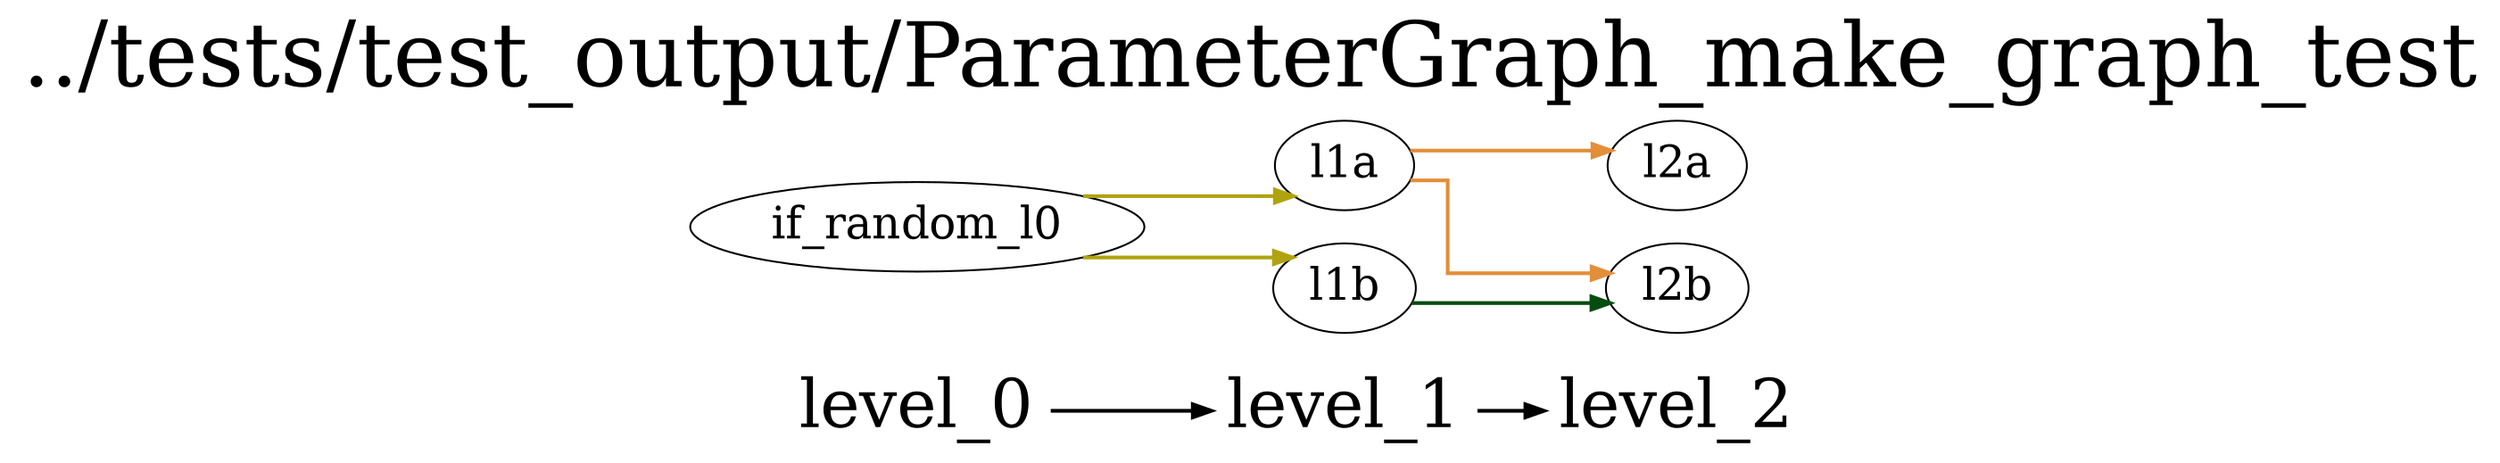 digraph G {
          splines=ortho;
          fontsize = 48;
          rankdir = "LR";
          node[fontsize=24];
          edge[penwidth=2];
          {
          node [shape=plaintext fontsize=36];
          level_0 -> 
          level_1 -> 
          level_2
          }
          {rank = same;
          level_0;
          if_random_l0;
          }
          {rank = same;
          level_1;
          l1a;
          l1b;
          }
          {rank = same;
          level_2;
          l2a;
          l2b;
          }
          if_random_l0 -> l1b [color="#B0A310"];
          if_random_l0 -> l1a [color="#B0A310"];
          l1b -> l2b [color="#054C11"];
          l1a -> l2a [color="#E38E3A"];
          l1a -> l2b [color="#E38E3A"];
          labelloc = "t";
          label = "../tests/test_output/ParameterGraph_make_graph_test";
}